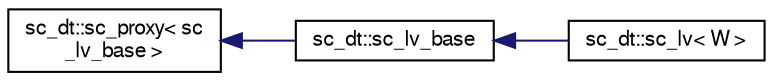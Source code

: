 digraph "Graphical Class Hierarchy"
{
  edge [fontname="FreeSans",fontsize="10",labelfontname="FreeSans",labelfontsize="10"];
  node [fontname="FreeSans",fontsize="10",shape=record];
  rankdir="LR";
  Node0 [label="sc_dt::sc_proxy\< sc\l_lv_base \>",height=0.2,width=0.4,color="black", fillcolor="white", style="filled",URL="$a01444.html"];
  Node0 -> Node1 [dir="back",color="midnightblue",fontsize="10",style="solid",fontname="FreeSans"];
  Node1 [label="sc_dt::sc_lv_base",height=0.2,width=0.4,color="black", fillcolor="white", style="filled",URL="$a01440.html"];
  Node1 -> Node2 [dir="back",color="midnightblue",fontsize="10",style="solid",fontname="FreeSans"];
  Node2 [label="sc_dt::sc_lv\< W \>",height=0.2,width=0.4,color="black", fillcolor="white", style="filled",URL="$a01436.html"];
}
